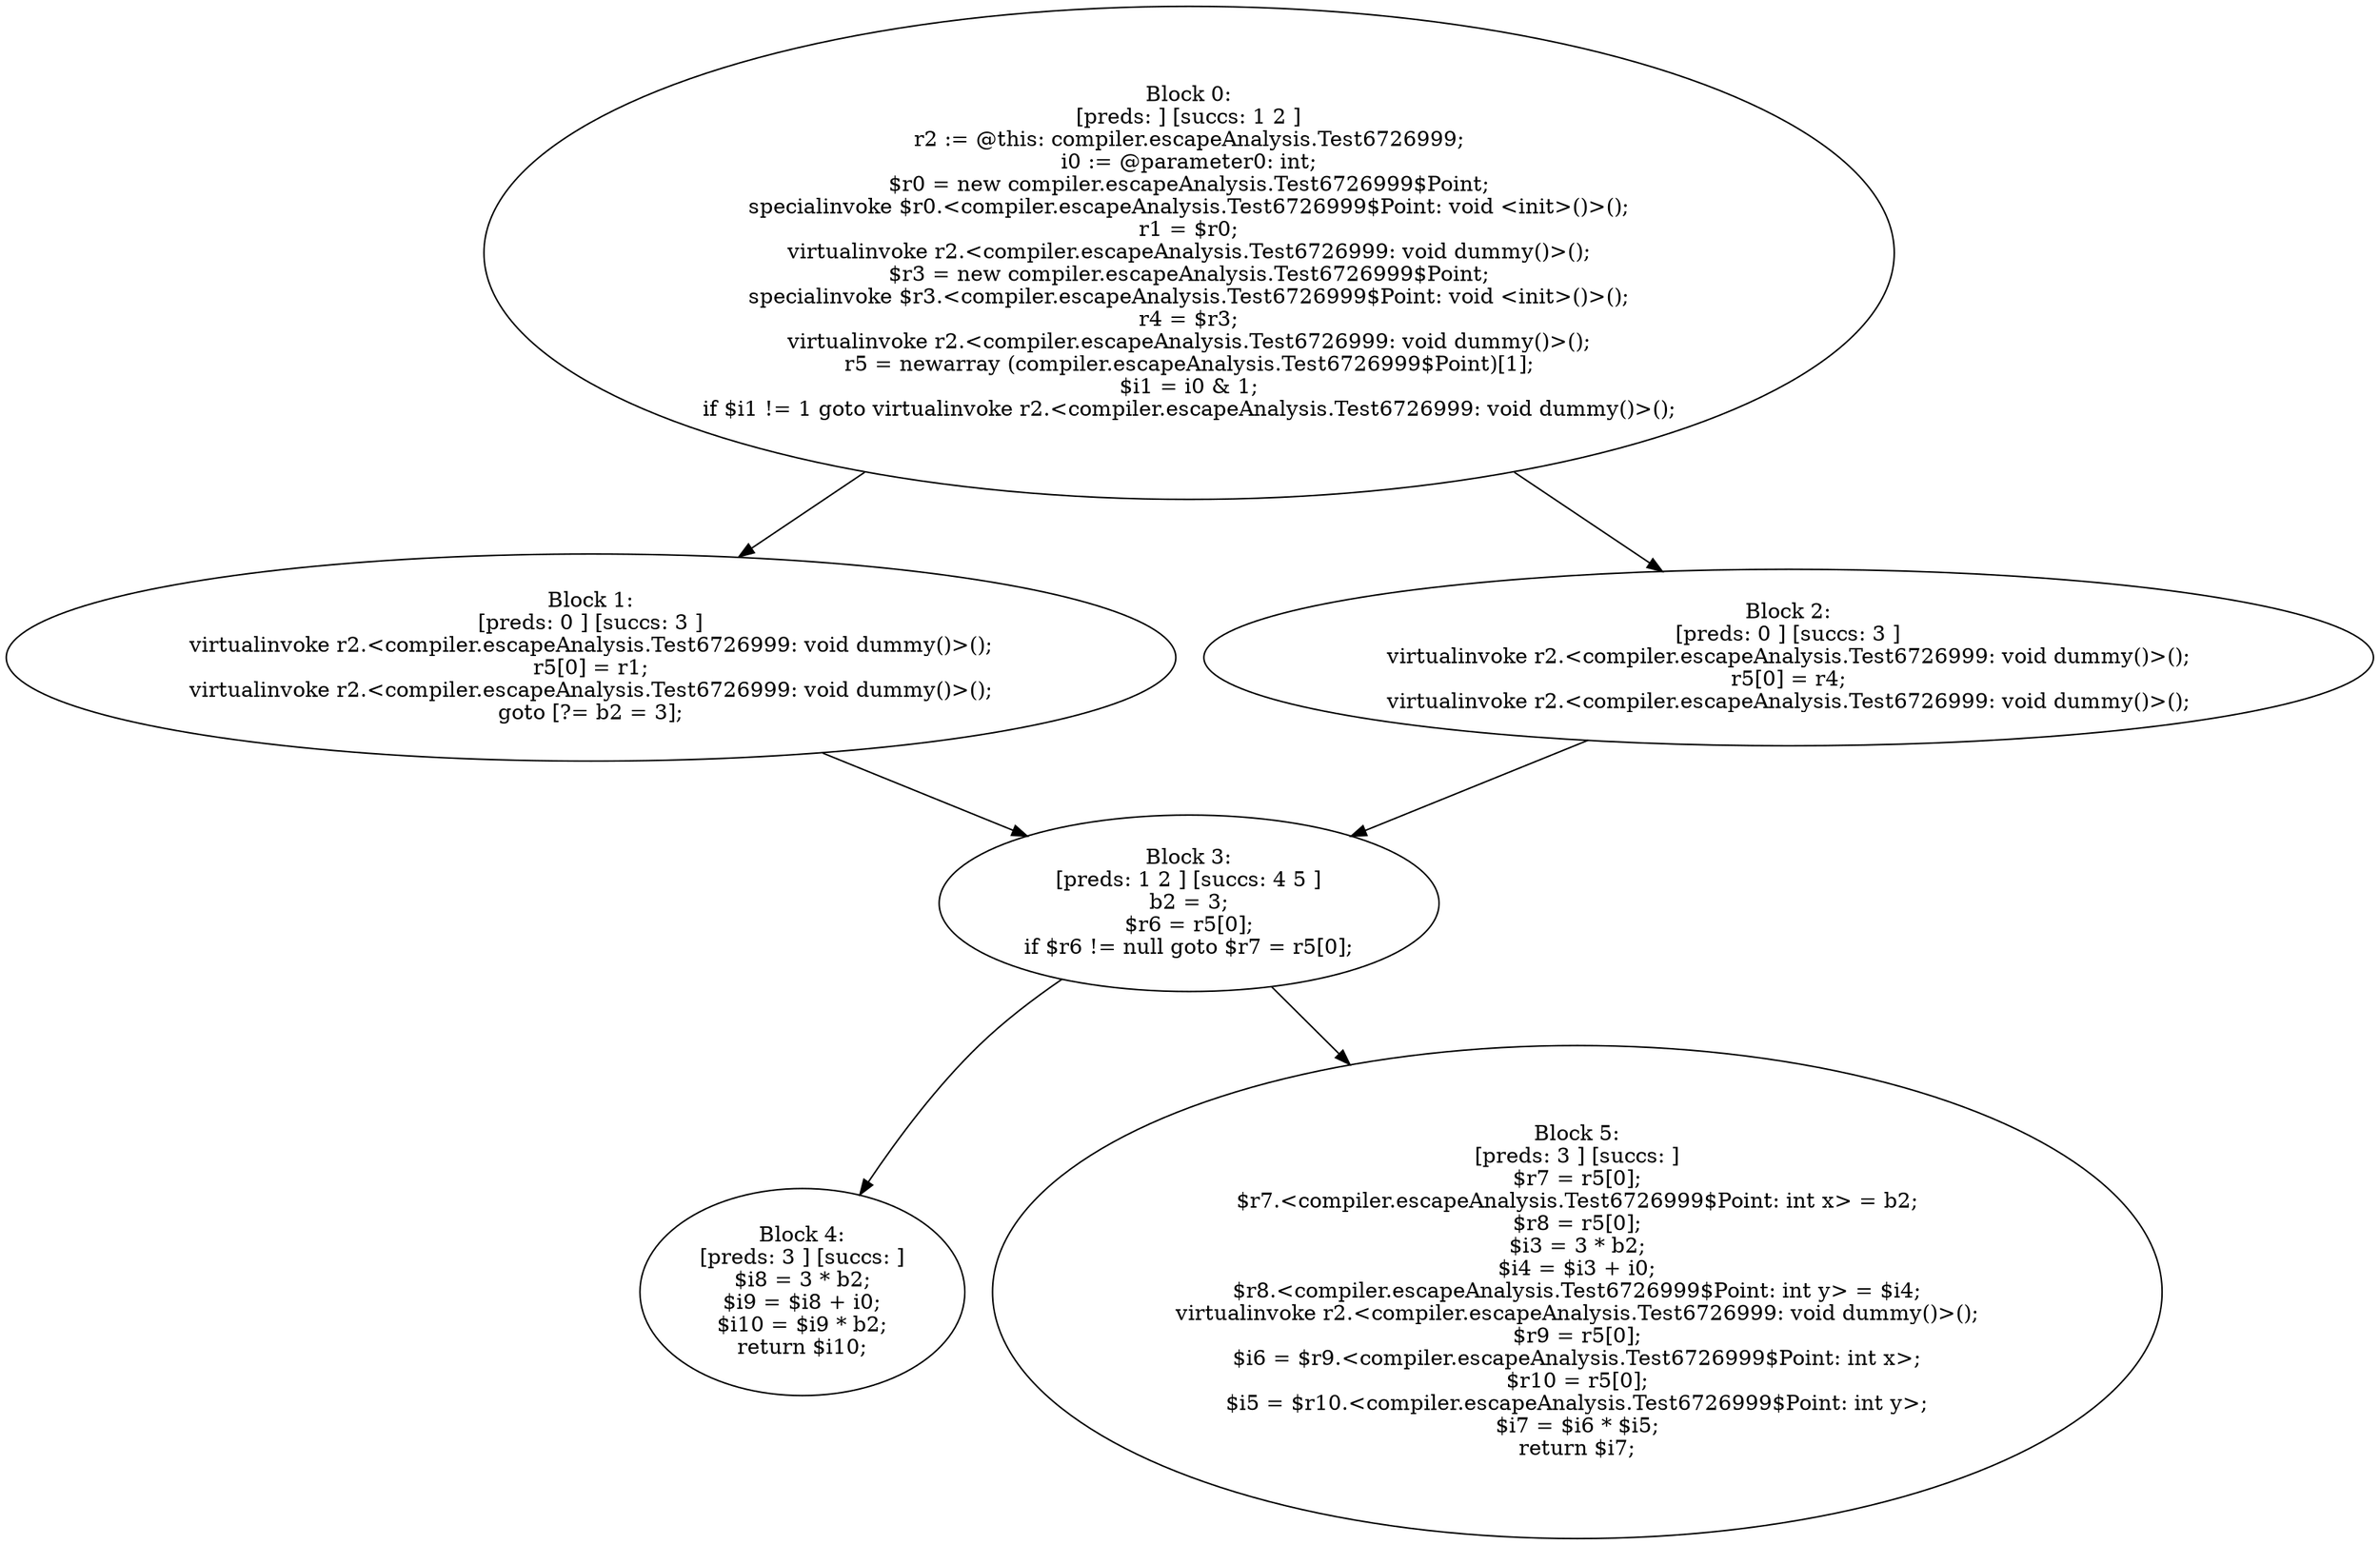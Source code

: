 digraph "unitGraph" {
    "Block 0:
[preds: ] [succs: 1 2 ]
r2 := @this: compiler.escapeAnalysis.Test6726999;
i0 := @parameter0: int;
$r0 = new compiler.escapeAnalysis.Test6726999$Point;
specialinvoke $r0.<compiler.escapeAnalysis.Test6726999$Point: void <init>()>();
r1 = $r0;
virtualinvoke r2.<compiler.escapeAnalysis.Test6726999: void dummy()>();
$r3 = new compiler.escapeAnalysis.Test6726999$Point;
specialinvoke $r3.<compiler.escapeAnalysis.Test6726999$Point: void <init>()>();
r4 = $r3;
virtualinvoke r2.<compiler.escapeAnalysis.Test6726999: void dummy()>();
r5 = newarray (compiler.escapeAnalysis.Test6726999$Point)[1];
$i1 = i0 & 1;
if $i1 != 1 goto virtualinvoke r2.<compiler.escapeAnalysis.Test6726999: void dummy()>();
"
    "Block 1:
[preds: 0 ] [succs: 3 ]
virtualinvoke r2.<compiler.escapeAnalysis.Test6726999: void dummy()>();
r5[0] = r1;
virtualinvoke r2.<compiler.escapeAnalysis.Test6726999: void dummy()>();
goto [?= b2 = 3];
"
    "Block 2:
[preds: 0 ] [succs: 3 ]
virtualinvoke r2.<compiler.escapeAnalysis.Test6726999: void dummy()>();
r5[0] = r4;
virtualinvoke r2.<compiler.escapeAnalysis.Test6726999: void dummy()>();
"
    "Block 3:
[preds: 1 2 ] [succs: 4 5 ]
b2 = 3;
$r6 = r5[0];
if $r6 != null goto $r7 = r5[0];
"
    "Block 4:
[preds: 3 ] [succs: ]
$i8 = 3 * b2;
$i9 = $i8 + i0;
$i10 = $i9 * b2;
return $i10;
"
    "Block 5:
[preds: 3 ] [succs: ]
$r7 = r5[0];
$r7.<compiler.escapeAnalysis.Test6726999$Point: int x> = b2;
$r8 = r5[0];
$i3 = 3 * b2;
$i4 = $i3 + i0;
$r8.<compiler.escapeAnalysis.Test6726999$Point: int y> = $i4;
virtualinvoke r2.<compiler.escapeAnalysis.Test6726999: void dummy()>();
$r9 = r5[0];
$i6 = $r9.<compiler.escapeAnalysis.Test6726999$Point: int x>;
$r10 = r5[0];
$i5 = $r10.<compiler.escapeAnalysis.Test6726999$Point: int y>;
$i7 = $i6 * $i5;
return $i7;
"
    "Block 0:
[preds: ] [succs: 1 2 ]
r2 := @this: compiler.escapeAnalysis.Test6726999;
i0 := @parameter0: int;
$r0 = new compiler.escapeAnalysis.Test6726999$Point;
specialinvoke $r0.<compiler.escapeAnalysis.Test6726999$Point: void <init>()>();
r1 = $r0;
virtualinvoke r2.<compiler.escapeAnalysis.Test6726999: void dummy()>();
$r3 = new compiler.escapeAnalysis.Test6726999$Point;
specialinvoke $r3.<compiler.escapeAnalysis.Test6726999$Point: void <init>()>();
r4 = $r3;
virtualinvoke r2.<compiler.escapeAnalysis.Test6726999: void dummy()>();
r5 = newarray (compiler.escapeAnalysis.Test6726999$Point)[1];
$i1 = i0 & 1;
if $i1 != 1 goto virtualinvoke r2.<compiler.escapeAnalysis.Test6726999: void dummy()>();
"->"Block 1:
[preds: 0 ] [succs: 3 ]
virtualinvoke r2.<compiler.escapeAnalysis.Test6726999: void dummy()>();
r5[0] = r1;
virtualinvoke r2.<compiler.escapeAnalysis.Test6726999: void dummy()>();
goto [?= b2 = 3];
";
    "Block 0:
[preds: ] [succs: 1 2 ]
r2 := @this: compiler.escapeAnalysis.Test6726999;
i0 := @parameter0: int;
$r0 = new compiler.escapeAnalysis.Test6726999$Point;
specialinvoke $r0.<compiler.escapeAnalysis.Test6726999$Point: void <init>()>();
r1 = $r0;
virtualinvoke r2.<compiler.escapeAnalysis.Test6726999: void dummy()>();
$r3 = new compiler.escapeAnalysis.Test6726999$Point;
specialinvoke $r3.<compiler.escapeAnalysis.Test6726999$Point: void <init>()>();
r4 = $r3;
virtualinvoke r2.<compiler.escapeAnalysis.Test6726999: void dummy()>();
r5 = newarray (compiler.escapeAnalysis.Test6726999$Point)[1];
$i1 = i0 & 1;
if $i1 != 1 goto virtualinvoke r2.<compiler.escapeAnalysis.Test6726999: void dummy()>();
"->"Block 2:
[preds: 0 ] [succs: 3 ]
virtualinvoke r2.<compiler.escapeAnalysis.Test6726999: void dummy()>();
r5[0] = r4;
virtualinvoke r2.<compiler.escapeAnalysis.Test6726999: void dummy()>();
";
    "Block 1:
[preds: 0 ] [succs: 3 ]
virtualinvoke r2.<compiler.escapeAnalysis.Test6726999: void dummy()>();
r5[0] = r1;
virtualinvoke r2.<compiler.escapeAnalysis.Test6726999: void dummy()>();
goto [?= b2 = 3];
"->"Block 3:
[preds: 1 2 ] [succs: 4 5 ]
b2 = 3;
$r6 = r5[0];
if $r6 != null goto $r7 = r5[0];
";
    "Block 2:
[preds: 0 ] [succs: 3 ]
virtualinvoke r2.<compiler.escapeAnalysis.Test6726999: void dummy()>();
r5[0] = r4;
virtualinvoke r2.<compiler.escapeAnalysis.Test6726999: void dummy()>();
"->"Block 3:
[preds: 1 2 ] [succs: 4 5 ]
b2 = 3;
$r6 = r5[0];
if $r6 != null goto $r7 = r5[0];
";
    "Block 3:
[preds: 1 2 ] [succs: 4 5 ]
b2 = 3;
$r6 = r5[0];
if $r6 != null goto $r7 = r5[0];
"->"Block 4:
[preds: 3 ] [succs: ]
$i8 = 3 * b2;
$i9 = $i8 + i0;
$i10 = $i9 * b2;
return $i10;
";
    "Block 3:
[preds: 1 2 ] [succs: 4 5 ]
b2 = 3;
$r6 = r5[0];
if $r6 != null goto $r7 = r5[0];
"->"Block 5:
[preds: 3 ] [succs: ]
$r7 = r5[0];
$r7.<compiler.escapeAnalysis.Test6726999$Point: int x> = b2;
$r8 = r5[0];
$i3 = 3 * b2;
$i4 = $i3 + i0;
$r8.<compiler.escapeAnalysis.Test6726999$Point: int y> = $i4;
virtualinvoke r2.<compiler.escapeAnalysis.Test6726999: void dummy()>();
$r9 = r5[0];
$i6 = $r9.<compiler.escapeAnalysis.Test6726999$Point: int x>;
$r10 = r5[0];
$i5 = $r10.<compiler.escapeAnalysis.Test6726999$Point: int y>;
$i7 = $i6 * $i5;
return $i7;
";
}
